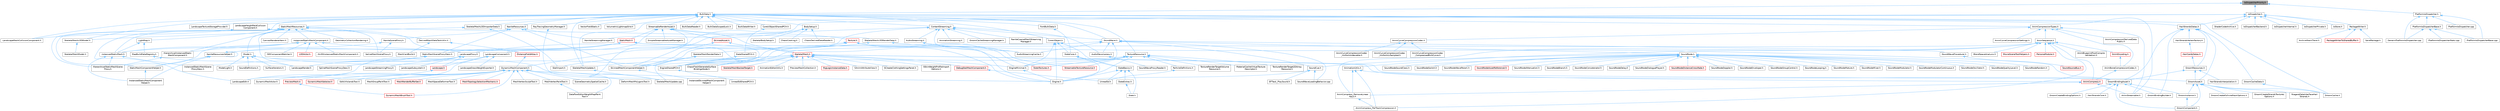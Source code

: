 digraph "IoDispatcherPriority.h"
{
 // INTERACTIVE_SVG=YES
 // LATEX_PDF_SIZE
  bgcolor="transparent";
  edge [fontname=Helvetica,fontsize=10,labelfontname=Helvetica,labelfontsize=10];
  node [fontname=Helvetica,fontsize=10,shape=box,height=0.2,width=0.4];
  Node1 [id="Node000001",label="IoDispatcherPriority.h",height=0.2,width=0.4,color="gray40", fillcolor="grey60", style="filled", fontcolor="black",tooltip=" "];
  Node1 -> Node2 [id="edge1_Node000001_Node000002",dir="back",color="steelblue1",style="solid",tooltip=" "];
  Node2 [id="Node000002",label="BulkData.h",height=0.2,width=0.4,color="grey40", fillcolor="white", style="filled",URL="$d4/d8e/BulkData_8h.html",tooltip=" "];
  Node2 -> Node3 [id="edge2_Node000002_Node000003",dir="back",color="steelblue1",style="solid",tooltip=" "];
  Node3 [id="Node000003",label="AnimCompressionTypes.h",height=0.2,width=0.4,color="grey40", fillcolor="white", style="filled",URL="$d1/d3b/AnimCompressionTypes_8h.html",tooltip=" "];
  Node3 -> Node4 [id="edge3_Node000003_Node000004",dir="back",color="steelblue1",style="solid",tooltip=" "];
  Node4 [id="Node000004",label="AnimBoneCompressionCodec.h",height=0.2,width=0.4,color="grey40", fillcolor="white", style="filled",URL="$dd/dc3/AnimBoneCompressionCodec_8h.html",tooltip=" "];
  Node4 -> Node5 [id="edge4_Node000004_Node000005",dir="back",color="steelblue1",style="solid",tooltip=" "];
  Node5 [id="Node000005",label="AnimCompress.h",height=0.2,width=0.4,color="red", fillcolor="#FFF0F0", style="filled",URL="$dd/d6d/AnimCompress_8h.html",tooltip=" "];
  Node5 -> Node9 [id="edge5_Node000005_Node000009",dir="back",color="steelblue1",style="solid",tooltip=" "];
  Node9 [id="Node000009",label="AnimCompress_RemoveLinear\lKeys.h",height=0.2,width=0.4,color="grey40", fillcolor="white", style="filled",URL="$d1/d0a/AnimCompress__RemoveLinearKeys_8h.html",tooltip=" "];
  Node9 -> Node10 [id="edge6_Node000009_Node000010",dir="back",color="steelblue1",style="solid",tooltip=" "];
  Node10 [id="Node000010",label="AnimCompress_PerTrackCompression.h",height=0.2,width=0.4,color="grey40", fillcolor="white", style="filled",URL="$d1/d22/AnimCompress__PerTrackCompression_8h.html",tooltip=" "];
  Node5 -> Node12 [id="edge7_Node000005_Node000012",dir="back",color="steelblue1",style="solid",tooltip=" "];
  Node12 [id="Node000012",label="AnimStreamable.h",height=0.2,width=0.4,color="grey40", fillcolor="white", style="filled",URL="$d1/d46/AnimStreamable_8h.html",tooltip=" "];
  Node3 -> Node13 [id="edge8_Node000003_Node000013",dir="back",color="steelblue1",style="solid",tooltip=" "];
  Node13 [id="Node000013",label="AnimCompressionDerivedData\lPublic.h",height=0.2,width=0.4,color="grey40", fillcolor="white", style="filled",URL="$dc/d36/AnimCompressionDerivedDataPublic_8h.html",tooltip=" "];
  Node3 -> Node14 [id="edge9_Node000003_Node000014",dir="back",color="steelblue1",style="solid",tooltip=" "];
  Node14 [id="Node000014",label="AnimCurveCompressionCodec.h",height=0.2,width=0.4,color="grey40", fillcolor="white", style="filled",URL="$d3/d77/AnimCurveCompressionCodec_8h.html",tooltip=" "];
  Node14 -> Node15 [id="edge10_Node000014_Node000015",dir="back",color="steelblue1",style="solid",tooltip=" "];
  Node15 [id="Node000015",label="AnimCurveCompressionCodec\l_CompressedRichCurve.h",height=0.2,width=0.4,color="grey40", fillcolor="white", style="filled",URL="$db/d72/AnimCurveCompressionCodec__CompressedRichCurve_8h.html",tooltip=" "];
  Node14 -> Node16 [id="edge11_Node000014_Node000016",dir="back",color="steelblue1",style="solid",tooltip=" "];
  Node16 [id="Node000016",label="AnimCurveCompressionCodec\l_UniformIndexable.h",height=0.2,width=0.4,color="grey40", fillcolor="white", style="filled",URL="$d7/d0a/AnimCurveCompressionCodec__UniformIndexable_8h.html",tooltip=" "];
  Node14 -> Node17 [id="edge12_Node000014_Node000017",dir="back",color="steelblue1",style="solid",tooltip=" "];
  Node17 [id="Node000017",label="AnimCurveCompressionCodec\l_UniformlySampled.h",height=0.2,width=0.4,color="grey40", fillcolor="white", style="filled",URL="$da/d4c/AnimCurveCompressionCodec__UniformlySampled_8h.html",tooltip=" "];
  Node3 -> Node18 [id="edge13_Node000003_Node000018",dir="back",color="steelblue1",style="solid",tooltip=" "];
  Node18 [id="Node000018",label="AnimCurveCompressionSettings.h",height=0.2,width=0.4,color="grey40", fillcolor="white", style="filled",URL="$d0/d49/AnimCurveCompressionSettings_8h.html",tooltip=" "];
  Node3 -> Node19 [id="edge14_Node000003_Node000019",dir="back",color="steelblue1",style="solid",tooltip=" "];
  Node19 [id="Node000019",label="AnimSequence.h",height=0.2,width=0.4,color="grey40", fillcolor="white", style="filled",URL="$d0/d8a/AnimSequence_8h.html",tooltip=" "];
  Node19 -> Node20 [id="edge15_Node000019_Node000020",dir="back",color="steelblue1",style="solid",tooltip=" "];
  Node20 [id="Node000020",label="AnimBlueprintPostCompile\lValidation.h",height=0.2,width=0.4,color="grey40", fillcolor="white", style="filled",URL="$de/d1b/AnimBlueprintPostCompileValidation_8h.html",tooltip=" "];
  Node19 -> Node5 [id="edge16_Node000019_Node000005",dir="back",color="steelblue1",style="solid",tooltip=" "];
  Node19 -> Node10 [id="edge17_Node000019_Node000010",dir="back",color="steelblue1",style="solid",tooltip=" "];
  Node19 -> Node9 [id="edge18_Node000019_Node000009",dir="back",color="steelblue1",style="solid",tooltip=" "];
  Node19 -> Node21 [id="edge19_Node000019_Node000021",dir="back",color="steelblue1",style="solid",tooltip=" "];
  Node21 [id="Node000021",label="AnimEncoding.h",height=0.2,width=0.4,color="red", fillcolor="#FFF0F0", style="filled",URL="$d9/dfd/AnimEncoding_8h.html",tooltip=" "];
  Node21 -> Node4 [id="edge20_Node000021_Node000004",dir="back",color="steelblue1",style="solid",tooltip=" "];
  Node19 -> Node26 [id="edge21_Node000019_Node000026",dir="back",color="steelblue1",style="solid",tooltip=" "];
  Node26 [id="Node000026",label="AnimationUtils.h",height=0.2,width=0.4,color="grey40", fillcolor="white", style="filled",URL="$d6/db6/AnimationUtils_8h.html",tooltip=" "];
  Node26 -> Node5 [id="edge22_Node000026_Node000005",dir="back",color="steelblue1",style="solid",tooltip=" "];
  Node26 -> Node10 [id="edge23_Node000026_Node000010",dir="back",color="steelblue1",style="solid",tooltip=" "];
  Node26 -> Node9 [id="edge24_Node000026_Node000009",dir="back",color="steelblue1",style="solid",tooltip=" "];
  Node19 -> Node27 [id="edge25_Node000019_Node000027",dir="back",color="steelblue1",style="solid",tooltip=" "];
  Node27 [id="Node000027",label="BlendSpaceAnalysis.h",height=0.2,width=0.4,color="grey40", fillcolor="white", style="filled",URL="$d7/daf/BlendSpaceAnalysis_8h.html",tooltip=" "];
  Node19 -> Node28 [id="edge26_Node000019_Node000028",dir="back",color="steelblue1",style="solid",tooltip=" "];
  Node28 [id="Node000028",label="EngineSharedPCH.h",height=0.2,width=0.4,color="grey40", fillcolor="white", style="filled",URL="$dc/dbb/EngineSharedPCH_8h.html",tooltip=" "];
  Node28 -> Node29 [id="edge27_Node000028_Node000029",dir="back",color="steelblue1",style="solid",tooltip=" "];
  Node29 [id="Node000029",label="UnrealEdSharedPCH.h",height=0.2,width=0.4,color="grey40", fillcolor="white", style="filled",URL="$d1/de6/UnrealEdSharedPCH_8h.html",tooltip=" "];
  Node19 -> Node30 [id="edge28_Node000019_Node000030",dir="back",color="steelblue1",style="solid",tooltip=" "];
  Node30 [id="Node000030",label="MovieSceneToolHelpers.h",height=0.2,width=0.4,color="red", fillcolor="#FFF0F0", style="filled",URL="$d4/d0e/MovieSceneToolHelpers_8h.html",tooltip=" "];
  Node19 -> Node35 [id="edge29_Node000019_Node000035",dir="back",color="steelblue1",style="solid",tooltip=" "];
  Node35 [id="Node000035",label="PersonaModule.h",height=0.2,width=0.4,color="red", fillcolor="#FFF0F0", style="filled",URL="$de/d74/PersonaModule_8h.html",tooltip=" "];
  Node3 -> Node12 [id="edge30_Node000003_Node000012",dir="back",color="steelblue1",style="solid",tooltip=" "];
  Node2 -> Node12 [id="edge31_Node000002_Node000012",dir="back",color="steelblue1",style="solid",tooltip=" "];
  Node2 -> Node37 [id="edge32_Node000002_Node000037",dir="back",color="steelblue1",style="solid",tooltip=" "];
  Node37 [id="Node000037",label="BodySetup.h",height=0.2,width=0.4,color="grey40", fillcolor="white", style="filled",URL="$d8/d7b/BodySetup_8h.html",tooltip=" "];
  Node37 -> Node38 [id="edge33_Node000037_Node000038",dir="back",color="steelblue1",style="solid",tooltip=" "];
  Node38 [id="Node000038",label="ChaosCooking.h",height=0.2,width=0.4,color="grey40", fillcolor="white", style="filled",URL="$de/d88/ChaosCooking_8h.html",tooltip=" "];
  Node37 -> Node39 [id="edge34_Node000037_Node000039",dir="back",color="steelblue1",style="solid",tooltip=" "];
  Node39 [id="Node000039",label="ChaosDerivedDataReader.h",height=0.2,width=0.4,color="grey40", fillcolor="white", style="filled",URL="$de/d70/ChaosDerivedDataReader_8h.html",tooltip=" "];
  Node37 -> Node40 [id="edge35_Node000037_Node000040",dir="back",color="steelblue1",style="solid",tooltip=" "];
  Node40 [id="Node000040",label="DynamicMeshComponent.h",height=0.2,width=0.4,color="grey40", fillcolor="white", style="filled",URL="$d8/d66/DynamicMeshComponent_8h.html",tooltip=" "];
  Node40 -> Node41 [id="edge36_Node000040_Node000041",dir="back",color="steelblue1",style="solid",tooltip=" "];
  Node41 [id="Node000041",label="DataflowEditorWeightMapPaint\lTool.h",height=0.2,width=0.4,color="grey40", fillcolor="white", style="filled",URL="$db/d46/DataflowEditorWeightMapPaintTool_8h.html",tooltip=" "];
  Node40 -> Node42 [id="edge37_Node000040_Node000042",dir="back",color="steelblue1",style="solid",tooltip=" "];
  Node42 [id="Node000042",label="DeformMeshPolygonsTool.h",height=0.2,width=0.4,color="grey40", fillcolor="white", style="filled",URL="$db/d72/DeformMeshPolygonsTool_8h.html",tooltip=" "];
  Node40 -> Node43 [id="edge38_Node000040_Node000043",dir="back",color="steelblue1",style="solid",tooltip=" "];
  Node43 [id="Node000043",label="DynamicMeshActor.h",height=0.2,width=0.4,color="grey40", fillcolor="white", style="filled",URL="$d1/d71/DynamicMeshActor_8h.html",tooltip=" "];
  Node40 -> Node44 [id="edge39_Node000040_Node000044",dir="back",color="steelblue1",style="solid",tooltip=" "];
  Node44 [id="Node000044",label="DynamicMeshBrushTool.h",height=0.2,width=0.4,color="red", fillcolor="#FFF0F0", style="filled",URL="$da/d04/DynamicMeshBrushTool_8h.html",tooltip=" "];
  Node40 -> Node48 [id="edge40_Node000040_Node000048",dir="back",color="steelblue1",style="solid",tooltip=" "];
  Node48 [id="Node000048",label="DynamicMeshSelector.h",height=0.2,width=0.4,color="red", fillcolor="#FFF0F0", style="filled",URL="$dc/d01/DynamicMeshSelector_8h.html",tooltip=" "];
  Node40 -> Node50 [id="edge41_Node000040_Node000050",dir="back",color="steelblue1",style="solid",tooltip=" "];
  Node50 [id="Node000050",label="EditUVIslandsTool.h",height=0.2,width=0.4,color="grey40", fillcolor="white", style="filled",URL="$d0/de4/EditUVIslandsTool_8h.html",tooltip=" "];
  Node40 -> Node51 [id="edge42_Node000040_Node000051",dir="back",color="steelblue1",style="solid",tooltip=" "];
  Node51 [id="Node000051",label="MeshGroupPaintTool.h",height=0.2,width=0.4,color="grey40", fillcolor="white", style="filled",URL="$dd/d04/MeshGroupPaintTool_8h.html",tooltip=" "];
  Node40 -> Node52 [id="edge43_Node000040_Node000052",dir="back",color="steelblue1",style="solid",tooltip=" "];
  Node52 [id="Node000052",label="MeshRenderBufferSet.h",height=0.2,width=0.4,color="red", fillcolor="#FFF0F0", style="filled",URL="$de/dc2/MeshRenderBufferSet_8h.html",tooltip=" "];
  Node40 -> Node54 [id="edge44_Node000040_Node000054",dir="back",color="steelblue1",style="solid",tooltip=" "];
  Node54 [id="Node000054",label="MeshSpaceDeformerTool.h",height=0.2,width=0.4,color="grey40", fillcolor="white", style="filled",URL="$d7/dc8/MeshSpaceDeformerTool_8h.html",tooltip=" "];
  Node40 -> Node55 [id="edge45_Node000040_Node000055",dir="back",color="steelblue1",style="solid",tooltip=" "];
  Node55 [id="Node000055",label="MeshTopologySelectionMechanic.h",height=0.2,width=0.4,color="red", fillcolor="#FFF0F0", style="filled",URL="$d5/d15/MeshTopologySelectionMechanic_8h.html",tooltip=" "];
  Node40 -> Node58 [id="edge46_Node000040_Node000058",dir="back",color="steelblue1",style="solid",tooltip=" "];
  Node58 [id="Node000058",label="MeshVertexPaintTool.h",height=0.2,width=0.4,color="grey40", fillcolor="white", style="filled",URL="$db/d74/MeshVertexPaintTool_8h.html",tooltip=" "];
  Node58 -> Node41 [id="edge47_Node000058_Node000041",dir="back",color="steelblue1",style="solid",tooltip=" "];
  Node40 -> Node59 [id="edge48_Node000040_Node000059",dir="back",color="steelblue1",style="solid",tooltip=" "];
  Node59 [id="Node000059",label="MeshVertexSculptTool.h",height=0.2,width=0.4,color="grey40", fillcolor="white", style="filled",URL="$dc/da6/MeshVertexSculptTool_8h.html",tooltip=" "];
  Node40 -> Node60 [id="edge49_Node000040_Node000060",dir="back",color="steelblue1",style="solid",tooltip=" "];
  Node60 [id="Node000060",label="PreviewMesh.h",height=0.2,width=0.4,color="red", fillcolor="#FFF0F0", style="filled",URL="$d6/d30/PreviewMesh_8h.html",tooltip=" "];
  Node60 -> Node44 [id="edge50_Node000060_Node000044",dir="back",color="steelblue1",style="solid",tooltip=" "];
  Node40 -> Node112 [id="edge51_Node000040_Node000112",dir="back",color="steelblue1",style="solid",tooltip=" "];
  Node112 [id="Node000112",label="SceneGeometrySpatialCache.h",height=0.2,width=0.4,color="grey40", fillcolor="white", style="filled",URL="$d6/d6f/SceneGeometrySpatialCache_8h.html",tooltip=" "];
  Node37 -> Node113 [id="edge52_Node000037_Node000113",dir="back",color="steelblue1",style="solid",tooltip=" "];
  Node113 [id="Node000113",label="SkeletalBodySetup.h",height=0.2,width=0.4,color="grey40", fillcolor="white", style="filled",URL="$dc/dbc/SkeletalBodySetup_8h.html",tooltip=" "];
  Node2 -> Node114 [id="edge53_Node000002_Node000114",dir="back",color="steelblue1",style="solid",tooltip=" "];
  Node114 [id="Node000114",label="BulkDataReader.h",height=0.2,width=0.4,color="grey40", fillcolor="white", style="filled",URL="$d4/d9b/BulkDataReader_8h.html",tooltip=" "];
  Node2 -> Node115 [id="edge54_Node000002_Node000115",dir="back",color="steelblue1",style="solid",tooltip=" "];
  Node115 [id="Node000115",label="BulkDataScopedLock.h",height=0.2,width=0.4,color="grey40", fillcolor="white", style="filled",URL="$da/d4e/BulkDataScopedLock_8h.html",tooltip=" "];
  Node2 -> Node116 [id="edge55_Node000002_Node000116",dir="back",color="steelblue1",style="solid",tooltip=" "];
  Node116 [id="Node000116",label="BulkDataWriter.h",height=0.2,width=0.4,color="grey40", fillcolor="white", style="filled",URL="$dc/dcb/BulkDataWriter_8h.html",tooltip=" "];
  Node2 -> Node117 [id="edge56_Node000002_Node000117",dir="back",color="steelblue1",style="solid",tooltip=" "];
  Node117 [id="Node000117",label="ContentStreaming.h",height=0.2,width=0.4,color="grey40", fillcolor="white", style="filled",URL="$dd/d05/ContentStreaming_8h.html",tooltip=" "];
  Node117 -> Node118 [id="edge57_Node000117_Node000118",dir="back",color="steelblue1",style="solid",tooltip=" "];
  Node118 [id="Node000118",label="AnimationStreaming.h",height=0.2,width=0.4,color="grey40", fillcolor="white", style="filled",URL="$d5/d44/AnimationStreaming_8h.html",tooltip=" "];
  Node117 -> Node119 [id="edge58_Node000117_Node000119",dir="back",color="steelblue1",style="solid",tooltip=" "];
  Node119 [id="Node000119",label="AudioDecompress.h",height=0.2,width=0.4,color="grey40", fillcolor="white", style="filled",URL="$d9/dfd/AudioDecompress_8h.html",tooltip=" "];
  Node119 -> Node120 [id="edge59_Node000119_Node000120",dir="back",color="steelblue1",style="solid",tooltip=" "];
  Node120 [id="Node000120",label="SoundWaveProxyReader.h",height=0.2,width=0.4,color="grey40", fillcolor="white", style="filled",URL="$d1/d23/SoundWaveProxyReader_8h.html",tooltip=" "];
  Node117 -> Node121 [id="edge60_Node000117_Node000121",dir="back",color="steelblue1",style="solid",tooltip=" "];
  Node121 [id="Node000121",label="AudioStreaming.h",height=0.2,width=0.4,color="grey40", fillcolor="white", style="filled",URL="$db/d37/AudioStreaming_8h.html",tooltip=" "];
  Node121 -> Node122 [id="edge61_Node000121_Node000122",dir="back",color="steelblue1",style="solid",tooltip=" "];
  Node122 [id="Node000122",label="AudioStreamingCache.h",height=0.2,width=0.4,color="grey40", fillcolor="white", style="filled",URL="$d2/dc1/AudioStreamingCache_8h.html",tooltip=" "];
  Node117 -> Node122 [id="edge62_Node000117_Node000122",dir="back",color="steelblue1",style="solid",tooltip=" "];
  Node117 -> Node123 [id="edge63_Node000117_Node000123",dir="back",color="steelblue1",style="solid",tooltip=" "];
  Node123 [id="Node000123",label="GroomCacheStreamingManager.h",height=0.2,width=0.4,color="grey40", fillcolor="white", style="filled",URL="$d3/dcf/GroomCacheStreamingManager_8h.html",tooltip=" "];
  Node117 -> Node124 [id="edge64_Node000117_Node000124",dir="back",color="steelblue1",style="solid",tooltip=" "];
  Node124 [id="Node000124",label="NaniteCoarseMeshStreaming\lManager.h",height=0.2,width=0.4,color="grey40", fillcolor="white", style="filled",URL="$d2/dd8/NaniteCoarseMeshStreamingManager_8h.html",tooltip=" "];
  Node117 -> Node125 [id="edge65_Node000117_Node000125",dir="back",color="steelblue1",style="solid",tooltip=" "];
  Node125 [id="Node000125",label="SkeletalMeshUpdate.cpp",height=0.2,width=0.4,color="grey40", fillcolor="white", style="filled",URL="$db/d45/SkeletalMeshUpdate_8cpp.html",tooltip=" "];
  Node117 -> Node126 [id="edge66_Node000117_Node000126",dir="back",color="steelblue1",style="solid",tooltip=" "];
  Node126 [id="Node000126",label="SkinnedMeshComponentHelper.h",height=0.2,width=0.4,color="grey40", fillcolor="white", style="filled",URL="$db/d81/SkinnedMeshComponentHelper_8h.html",tooltip=" "];
  Node126 -> Node127 [id="edge67_Node000126_Node000127",dir="back",color="steelblue1",style="solid",tooltip=" "];
  Node127 [id="Node000127",label="InstancedSkinnedMeshComponent\lHelper.h",height=0.2,width=0.4,color="grey40", fillcolor="white", style="filled",URL="$d1/d86/InstancedSkinnedMeshComponentHelper_8h.html",tooltip=" "];
  Node117 -> Node128 [id="edge68_Node000117_Node000128",dir="back",color="steelblue1",style="solid",tooltip=" "];
  Node128 [id="Node000128",label="SoundWave.h",height=0.2,width=0.4,color="grey40", fillcolor="white", style="filled",URL="$d3/d6d/SoundWave_8h.html",tooltip=" "];
  Node128 -> Node119 [id="edge69_Node000128_Node000119",dir="back",color="steelblue1",style="solid",tooltip=" "];
  Node128 -> Node122 [id="edge70_Node000128_Node000122",dir="back",color="steelblue1",style="solid",tooltip=" "];
  Node128 -> Node129 [id="edge71_Node000128_Node000129",dir="back",color="steelblue1",style="solid",tooltip=" "];
  Node129 [id="Node000129",label="EngineMinimal.h",height=0.2,width=0.4,color="grey40", fillcolor="white", style="filled",URL="$d0/d2c/EngineMinimal_8h.html",tooltip=" "];
  Node129 -> Node130 [id="edge72_Node000129_Node000130",dir="back",color="steelblue1",style="solid",tooltip=" "];
  Node130 [id="Node000130",label="Engine.h",height=0.2,width=0.4,color="grey40", fillcolor="white", style="filled",URL="$d1/d34/Public_2Engine_8h.html",tooltip=" "];
  Node128 -> Node28 [id="edge73_Node000128_Node000028",dir="back",color="steelblue1",style="solid",tooltip=" "];
  Node128 -> Node131 [id="edge74_Node000128_Node000131",dir="back",color="steelblue1",style="solid",tooltip=" "];
  Node131 [id="Node000131",label="SoundCue.h",height=0.2,width=0.4,color="grey40", fillcolor="white", style="filled",URL="$d8/d0b/SoundCue_8h.html",tooltip=" "];
  Node131 -> Node132 [id="edge75_Node000131_Node000132",dir="back",color="steelblue1",style="solid",tooltip=" "];
  Node132 [id="Node000132",label="BTTask_PlaySound.h",height=0.2,width=0.4,color="grey40", fillcolor="white", style="filled",URL="$d8/d54/BTTask__PlaySound_8h.html",tooltip=" "];
  Node131 -> Node130 [id="edge76_Node000131_Node000130",dir="back",color="steelblue1",style="solid",tooltip=" "];
  Node131 -> Node133 [id="edge77_Node000131_Node000133",dir="back",color="steelblue1",style="solid",tooltip=" "];
  Node133 [id="Node000133",label="SoundWaveLoadingBehavior.cpp",height=0.2,width=0.4,color="grey40", fillcolor="white", style="filled",URL="$d7/d95/SoundWaveLoadingBehavior_8cpp.html",tooltip=" "];
  Node128 -> Node134 [id="edge78_Node000128_Node000134",dir="back",color="steelblue1",style="solid",tooltip=" "];
  Node134 [id="Node000134",label="SoundNode.h",height=0.2,width=0.4,color="grey40", fillcolor="white", style="filled",URL="$da/d8b/SoundNode_8h.html",tooltip=" "];
  Node134 -> Node131 [id="edge79_Node000134_Node000131",dir="back",color="steelblue1",style="solid",tooltip=" "];
  Node134 -> Node135 [id="edge80_Node000134_Node000135",dir="back",color="steelblue1",style="solid",tooltip=" "];
  Node135 [id="Node000135",label="SoundNodeAssetReferencer.h",height=0.2,width=0.4,color="red", fillcolor="#FFF0F0", style="filled",URL="$d8/d71/SoundNodeAssetReferencer_8h.html",tooltip=" "];
  Node134 -> Node137 [id="edge81_Node000134_Node000137",dir="back",color="steelblue1",style="solid",tooltip=" "];
  Node137 [id="Node000137",label="SoundNodeAttenuation.h",height=0.2,width=0.4,color="grey40", fillcolor="white", style="filled",URL="$d0/d9d/SoundNodeAttenuation_8h.html",tooltip=" "];
  Node134 -> Node138 [id="edge82_Node000134_Node000138",dir="back",color="steelblue1",style="solid",tooltip=" "];
  Node138 [id="Node000138",label="SoundNodeBranch.h",height=0.2,width=0.4,color="grey40", fillcolor="white", style="filled",URL="$da/d79/SoundNodeBranch_8h.html",tooltip=" "];
  Node134 -> Node139 [id="edge83_Node000134_Node000139",dir="back",color="steelblue1",style="solid",tooltip=" "];
  Node139 [id="Node000139",label="SoundNodeConcatenator.h",height=0.2,width=0.4,color="grey40", fillcolor="white", style="filled",URL="$da/d65/SoundNodeConcatenator_8h.html",tooltip=" "];
  Node134 -> Node140 [id="edge84_Node000134_Node000140",dir="back",color="steelblue1",style="solid",tooltip=" "];
  Node140 [id="Node000140",label="SoundNodeDelay.h",height=0.2,width=0.4,color="grey40", fillcolor="white", style="filled",URL="$d2/d23/SoundNodeDelay_8h.html",tooltip=" "];
  Node134 -> Node141 [id="edge85_Node000134_Node000141",dir="back",color="steelblue1",style="solid",tooltip=" "];
  Node141 [id="Node000141",label="SoundNodeDialoguePlayer.h",height=0.2,width=0.4,color="grey40", fillcolor="white", style="filled",URL="$d5/dd3/SoundNodeDialoguePlayer_8h.html",tooltip=" "];
  Node134 -> Node142 [id="edge86_Node000134_Node000142",dir="back",color="steelblue1",style="solid",tooltip=" "];
  Node142 [id="Node000142",label="SoundNodeDistanceCrossFade.h",height=0.2,width=0.4,color="red", fillcolor="#FFF0F0", style="filled",URL="$df/da7/SoundNodeDistanceCrossFade_8h.html",tooltip=" "];
  Node134 -> Node144 [id="edge87_Node000134_Node000144",dir="back",color="steelblue1",style="solid",tooltip=" "];
  Node144 [id="Node000144",label="SoundNodeDoppler.h",height=0.2,width=0.4,color="grey40", fillcolor="white", style="filled",URL="$d1/d51/SoundNodeDoppler_8h.html",tooltip=" "];
  Node134 -> Node145 [id="edge88_Node000134_Node000145",dir="back",color="steelblue1",style="solid",tooltip=" "];
  Node145 [id="Node000145",label="SoundNodeEnveloper.h",height=0.2,width=0.4,color="grey40", fillcolor="white", style="filled",URL="$d8/db7/SoundNodeEnveloper_8h.html",tooltip=" "];
  Node134 -> Node146 [id="edge89_Node000134_Node000146",dir="back",color="steelblue1",style="solid",tooltip=" "];
  Node146 [id="Node000146",label="SoundNodeGroupControl.h",height=0.2,width=0.4,color="grey40", fillcolor="white", style="filled",URL="$d6/db7/SoundNodeGroupControl_8h.html",tooltip=" "];
  Node134 -> Node147 [id="edge90_Node000134_Node000147",dir="back",color="steelblue1",style="solid",tooltip=" "];
  Node147 [id="Node000147",label="SoundNodeLooping.h",height=0.2,width=0.4,color="grey40", fillcolor="white", style="filled",URL="$d5/dcc/SoundNodeLooping_8h.html",tooltip=" "];
  Node134 -> Node148 [id="edge91_Node000134_Node000148",dir="back",color="steelblue1",style="solid",tooltip=" "];
  Node148 [id="Node000148",label="SoundNodeMature.h",height=0.2,width=0.4,color="grey40", fillcolor="white", style="filled",URL="$d0/d81/SoundNodeMature_8h.html",tooltip=" "];
  Node134 -> Node149 [id="edge92_Node000134_Node000149",dir="back",color="steelblue1",style="solid",tooltip=" "];
  Node149 [id="Node000149",label="SoundNodeMixer.h",height=0.2,width=0.4,color="grey40", fillcolor="white", style="filled",URL="$d5/d94/SoundNodeMixer_8h.html",tooltip=" "];
  Node134 -> Node150 [id="edge93_Node000134_Node000150",dir="back",color="steelblue1",style="solid",tooltip=" "];
  Node150 [id="Node000150",label="SoundNodeModulator.h",height=0.2,width=0.4,color="grey40", fillcolor="white", style="filled",URL="$d6/dab/SoundNodeModulator_8h.html",tooltip=" "];
  Node134 -> Node151 [id="edge94_Node000134_Node000151",dir="back",color="steelblue1",style="solid",tooltip=" "];
  Node151 [id="Node000151",label="SoundNodeModulatorContinuous.h",height=0.2,width=0.4,color="grey40", fillcolor="white", style="filled",URL="$d4/ddb/SoundNodeModulatorContinuous_8h.html",tooltip=" "];
  Node134 -> Node152 [id="edge95_Node000134_Node000152",dir="back",color="steelblue1",style="solid",tooltip=" "];
  Node152 [id="Node000152",label="SoundNodeOscillator.h",height=0.2,width=0.4,color="grey40", fillcolor="white", style="filled",URL="$d4/d80/SoundNodeOscillator_8h.html",tooltip=" "];
  Node134 -> Node153 [id="edge96_Node000134_Node000153",dir="back",color="steelblue1",style="solid",tooltip=" "];
  Node153 [id="Node000153",label="SoundNodeQualityLevel.h",height=0.2,width=0.4,color="grey40", fillcolor="white", style="filled",URL="$db/d51/SoundNodeQualityLevel_8h.html",tooltip=" "];
  Node134 -> Node154 [id="edge97_Node000134_Node000154",dir="back",color="steelblue1",style="solid",tooltip=" "];
  Node154 [id="Node000154",label="SoundNodeRandom.h",height=0.2,width=0.4,color="grey40", fillcolor="white", style="filled",URL="$da/d39/SoundNodeRandom_8h.html",tooltip=" "];
  Node134 -> Node155 [id="edge98_Node000134_Node000155",dir="back",color="steelblue1",style="solid",tooltip=" "];
  Node155 [id="Node000155",label="SoundNodeSoundClass.h",height=0.2,width=0.4,color="grey40", fillcolor="white", style="filled",URL="$d8/dd0/SoundNodeSoundClass_8h.html",tooltip=" "];
  Node134 -> Node156 [id="edge99_Node000134_Node000156",dir="back",color="steelblue1",style="solid",tooltip=" "];
  Node156 [id="Node000156",label="SoundNodeSwitch.h",height=0.2,width=0.4,color="grey40", fillcolor="white", style="filled",URL="$d2/de4/SoundNodeSwitch_8h.html",tooltip=" "];
  Node134 -> Node157 [id="edge100_Node000134_Node000157",dir="back",color="steelblue1",style="solid",tooltip=" "];
  Node157 [id="Node000157",label="SoundNodeWaveParam.h",height=0.2,width=0.4,color="grey40", fillcolor="white", style="filled",URL="$d4/d82/SoundNodeWaveParam_8h.html",tooltip=" "];
  Node128 -> Node133 [id="edge101_Node000128_Node000133",dir="back",color="steelblue1",style="solid",tooltip=" "];
  Node128 -> Node158 [id="edge102_Node000128_Node000158",dir="back",color="steelblue1",style="solid",tooltip=" "];
  Node158 [id="Node000158",label="SoundWaveProcedural.h",height=0.2,width=0.4,color="grey40", fillcolor="white", style="filled",URL="$d8/d4f/SoundWaveProcedural_8h.html",tooltip=" "];
  Node158 -> Node159 [id="edge103_Node000158_Node000159",dir="back",color="steelblue1",style="solid",tooltip=" "];
  Node159 [id="Node000159",label="SoundSourceBus.h",height=0.2,width=0.4,color="red", fillcolor="#FFF0F0", style="filled",URL="$d3/d51/SoundSourceBus_8h.html",tooltip=" "];
  Node2 -> Node165 [id="edge104_Node000002_Node000165",dir="back",color="steelblue1",style="solid",tooltip=" "];
  Node165 [id="Node000165",label="CoreUObject.h",height=0.2,width=0.4,color="grey40", fillcolor="white", style="filled",URL="$d0/ded/CoreUObject_8h.html",tooltip=" "];
  Node165 -> Node130 [id="edge105_Node000165_Node000130",dir="back",color="steelblue1",style="solid",tooltip=" "];
  Node165 -> Node129 [id="edge106_Node000165_Node000129",dir="back",color="steelblue1",style="solid",tooltip=" "];
  Node165 -> Node166 [id="edge107_Node000165_Node000166",dir="back",color="steelblue1",style="solid",tooltip=" "];
  Node166 [id="Node000166",label="SlateBasics.h",height=0.2,width=0.4,color="grey40", fillcolor="white", style="filled",URL="$da/d2f/SlateBasics_8h.html",tooltip=" "];
  Node166 -> Node130 [id="edge108_Node000166_Node000130",dir="back",color="steelblue1",style="solid",tooltip=" "];
  Node166 -> Node167 [id="edge109_Node000166_Node000167",dir="back",color="steelblue1",style="solid",tooltip=" "];
  Node167 [id="Node000167",label="Slate.h",height=0.2,width=0.4,color="grey40", fillcolor="white", style="filled",URL="$d2/dc0/Slate_8h.html",tooltip=" "];
  Node166 -> Node168 [id="edge110_Node000166_Node000168",dir="back",color="steelblue1",style="solid",tooltip=" "];
  Node168 [id="Node000168",label="SlateExtras.h",height=0.2,width=0.4,color="grey40", fillcolor="white", style="filled",URL="$d8/dec/SlateExtras_8h.html",tooltip=" "];
  Node168 -> Node167 [id="edge111_Node000168_Node000167",dir="back",color="steelblue1",style="solid",tooltip=" "];
  Node166 -> Node169 [id="edge112_Node000166_Node000169",dir="back",color="steelblue1",style="solid",tooltip=" "];
  Node169 [id="Node000169",label="UnrealEd.h",height=0.2,width=0.4,color="grey40", fillcolor="white", style="filled",URL="$d2/d5f/UnrealEd_8h.html",tooltip=" "];
  Node165 -> Node170 [id="edge113_Node000165_Node000170",dir="back",color="steelblue1",style="solid",tooltip=" "];
  Node170 [id="Node000170",label="SlateCore.h",height=0.2,width=0.4,color="grey40", fillcolor="white", style="filled",URL="$dc/d03/SlateCore_8h.html",tooltip=" "];
  Node170 -> Node130 [id="edge114_Node000170_Node000130",dir="back",color="steelblue1",style="solid",tooltip=" "];
  Node170 -> Node166 [id="edge115_Node000170_Node000166",dir="back",color="steelblue1",style="solid",tooltip=" "];
  Node2 -> Node171 [id="edge116_Node000002_Node000171",dir="back",color="steelblue1",style="solid",tooltip=" "];
  Node171 [id="Node000171",label="CoreUObjectSharedPCH.h",height=0.2,width=0.4,color="grey40", fillcolor="white", style="filled",URL="$de/d2f/CoreUObjectSharedPCH_8h.html",tooltip=" "];
  Node171 -> Node172 [id="edge117_Node000171_Node000172",dir="back",color="steelblue1",style="solid",tooltip=" "];
  Node172 [id="Node000172",label="SlateSharedPCH.h",height=0.2,width=0.4,color="grey40", fillcolor="white", style="filled",URL="$d1/dfc/SlateSharedPCH_8h.html",tooltip=" "];
  Node172 -> Node28 [id="edge118_Node000172_Node000028",dir="back",color="steelblue1",style="solid",tooltip=" "];
  Node2 -> Node173 [id="edge119_Node000002_Node000173",dir="back",color="steelblue1",style="solid",tooltip=" "];
  Node173 [id="Node000173",label="FontBulkData.h",height=0.2,width=0.4,color="grey40", fillcolor="white", style="filled",URL="$dc/dfb/FontBulkData_8h.html",tooltip=" "];
  Node173 -> Node170 [id="edge120_Node000173_Node000170",dir="back",color="steelblue1",style="solid",tooltip=" "];
  Node2 -> Node174 [id="edge121_Node000002_Node000174",dir="back",color="steelblue1",style="solid",tooltip=" "];
  Node174 [id="Node000174",label="GroomCache.h",height=0.2,width=0.4,color="grey40", fillcolor="white", style="filled",URL="$d7/d6e/GroomCache_8h.html",tooltip=" "];
  Node2 -> Node175 [id="edge122_Node000002_Node000175",dir="back",color="steelblue1",style="solid",tooltip=" "];
  Node175 [id="Node000175",label="HairStrandsDatas.h",height=0.2,width=0.4,color="grey40", fillcolor="white", style="filled",URL="$d6/daf/HairStrandsDatas_8h.html",tooltip=" "];
  Node175 -> Node176 [id="edge123_Node000175_Node000176",dir="back",color="steelblue1",style="solid",tooltip=" "];
  Node176 [id="Node000176",label="GroomAsset.h",height=0.2,width=0.4,color="grey40", fillcolor="white", style="filled",URL="$d8/df1/GroomAsset_8h.html",tooltip=" "];
  Node176 -> Node174 [id="edge124_Node000176_Node000174",dir="back",color="steelblue1",style="solid",tooltip=" "];
  Node176 -> Node177 [id="edge125_Node000176_Node000177",dir="back",color="steelblue1",style="solid",tooltip=" "];
  Node177 [id="Node000177",label="GroomComponent.h",height=0.2,width=0.4,color="grey40", fillcolor="white", style="filled",URL="$de/d2e/GroomComponent_8h.html",tooltip=" "];
  Node176 -> Node178 [id="edge126_Node000176_Node000178",dir="back",color="steelblue1",style="solid",tooltip=" "];
  Node178 [id="Node000178",label="GroomCreateFollicleMaskOptions.h",height=0.2,width=0.4,color="grey40", fillcolor="white", style="filled",URL="$d7/d8b/GroomCreateFollicleMaskOptions_8h.html",tooltip=" "];
  Node176 -> Node179 [id="edge127_Node000176_Node000179",dir="back",color="steelblue1",style="solid",tooltip=" "];
  Node179 [id="Node000179",label="GroomCreateStrandsTextures\lOptions.h",height=0.2,width=0.4,color="grey40", fillcolor="white", style="filled",URL="$da/dfc/GroomCreateStrandsTexturesOptions_8h.html",tooltip=" "];
  Node176 -> Node180 [id="edge128_Node000176_Node000180",dir="back",color="steelblue1",style="solid",tooltip=" "];
  Node180 [id="Node000180",label="GroomInstance.h",height=0.2,width=0.4,color="grey40", fillcolor="white", style="filled",URL="$dd/d47/GroomInstance_8h.html",tooltip=" "];
  Node180 -> Node177 [id="edge129_Node000180_Node000177",dir="back",color="steelblue1",style="solid",tooltip=" "];
  Node176 -> Node181 [id="edge130_Node000176_Node000181",dir="back",color="steelblue1",style="solid",tooltip=" "];
  Node181 [id="Node000181",label="NiagaraDataInterfaceHair\lStrands.h",height=0.2,width=0.4,color="grey40", fillcolor="white", style="filled",URL="$da/dd2/NiagaraDataInterfaceHairStrands_8h.html",tooltip=" "];
  Node175 -> Node182 [id="edge131_Node000175_Node000182",dir="back",color="steelblue1",style="solid",tooltip=" "];
  Node182 [id="Node000182",label="GroomBindingAsset.h",height=0.2,width=0.4,color="grey40", fillcolor="white", style="filled",URL="$de/d26/GroomBindingAsset_8h.html",tooltip=" "];
  Node182 -> Node183 [id="edge132_Node000182_Node000183",dir="back",color="steelblue1",style="solid",tooltip=" "];
  Node183 [id="Node000183",label="GroomBindingBuilder.h",height=0.2,width=0.4,color="grey40", fillcolor="white", style="filled",URL="$d2/d2f/GroomBindingBuilder_8h.html",tooltip=" "];
  Node182 -> Node177 [id="edge133_Node000182_Node000177",dir="back",color="steelblue1",style="solid",tooltip=" "];
  Node182 -> Node184 [id="edge134_Node000182_Node000184",dir="back",color="steelblue1",style="solid",tooltip=" "];
  Node184 [id="Node000184",label="GroomCreateBindingOptions.h",height=0.2,width=0.4,color="grey40", fillcolor="white", style="filled",URL="$d5/dba/GroomCreateBindingOptions_8h.html",tooltip=" "];
  Node182 -> Node180 [id="edge135_Node000182_Node000180",dir="back",color="steelblue1",style="solid",tooltip=" "];
  Node182 -> Node185 [id="edge136_Node000182_Node000185",dir="back",color="steelblue1",style="solid",tooltip=" "];
  Node185 [id="Node000185",label="HairStrandsCore.h",height=0.2,width=0.4,color="grey40", fillcolor="white", style="filled",URL="$d7/def/HairStrandsCore_8h.html",tooltip=" "];
  Node175 -> Node183 [id="edge137_Node000175_Node000183",dir="back",color="steelblue1",style="solid",tooltip=" "];
  Node175 -> Node186 [id="edge138_Node000175_Node000186",dir="back",color="steelblue1",style="solid",tooltip=" "];
  Node186 [id="Node000186",label="GroomCacheData.h",height=0.2,width=0.4,color="grey40", fillcolor="white", style="filled",URL="$d3/d80/GroomCacheData_8h.html",tooltip=" "];
  Node186 -> Node174 [id="edge139_Node000186_Node000174",dir="back",color="steelblue1",style="solid",tooltip=" "];
  Node175 -> Node187 [id="edge140_Node000175_Node000187",dir="back",color="steelblue1",style="solid",tooltip=" "];
  Node187 [id="Node000187",label="GroomResources.h",height=0.2,width=0.4,color="grey40", fillcolor="white", style="filled",URL="$d0/d70/GroomResources_8h.html",tooltip=" "];
  Node187 -> Node176 [id="edge141_Node000187_Node000176",dir="back",color="steelblue1",style="solid",tooltip=" "];
  Node187 -> Node182 [id="edge142_Node000187_Node000182",dir="back",color="steelblue1",style="solid",tooltip=" "];
  Node187 -> Node188 [id="edge143_Node000187_Node000188",dir="back",color="steelblue1",style="solid",tooltip=" "];
  Node188 [id="Node000188",label="HairStrandsInterpolation.h",height=0.2,width=0.4,color="grey40", fillcolor="white", style="filled",URL="$de/dab/HairStrandsInterpolation_8h.html",tooltip=" "];
  Node175 -> Node189 [id="edge144_Node000175_Node000189",dir="back",color="steelblue1",style="solid",tooltip=" "];
  Node189 [id="Node000189",label="HairStrandsVertexFactory.h",height=0.2,width=0.4,color="grey40", fillcolor="white", style="filled",URL="$d0/d1c/HairStrandsVertexFactory_8h.html",tooltip=" "];
  Node189 -> Node190 [id="edge145_Node000189_Node000190",dir="back",color="steelblue1",style="solid",tooltip=" "];
  Node190 [id="Node000190",label="HairCardsDatas.h",height=0.2,width=0.4,color="red", fillcolor="#FFF0F0", style="filled",URL="$da/d01/HairCardsDatas_8h.html",tooltip=" "];
  Node190 -> Node187 [id="edge146_Node000190_Node000187",dir="back",color="steelblue1",style="solid",tooltip=" "];
  Node2 -> Node192 [id="edge147_Node000002_Node000192",dir="back",color="steelblue1",style="solid",tooltip=" "];
  Node192 [id="Node000192",label="LandscapeHeightfieldCollision\lComponent.h",height=0.2,width=0.4,color="grey40", fillcolor="white", style="filled",URL="$d2/d06/LandscapeHeightfieldCollisionComponent_8h.html",tooltip=" "];
  Node192 -> Node193 [id="edge148_Node000192_Node000193",dir="back",color="steelblue1",style="solid",tooltip=" "];
  Node193 [id="Node000193",label="LandscapeEdit.h",height=0.2,width=0.4,color="grey40", fillcolor="white", style="filled",URL="$df/d61/LandscapeEdit_8h.html",tooltip=" "];
  Node192 -> Node194 [id="edge149_Node000192_Node000194",dir="back",color="steelblue1",style="solid",tooltip=" "];
  Node194 [id="Node000194",label="LandscapeMeshCollisionComponent.h",height=0.2,width=0.4,color="grey40", fillcolor="white", style="filled",URL="$d0/dab/LandscapeMeshCollisionComponent_8h.html",tooltip=" "];
  Node192 -> Node195 [id="edge150_Node000192_Node000195",dir="back",color="steelblue1",style="solid",tooltip=" "];
  Node195 [id="Node000195",label="LandscapeProxy.h",height=0.2,width=0.4,color="grey40", fillcolor="white", style="filled",URL="$db/dae/LandscapeProxy_8h.html",tooltip=" "];
  Node195 -> Node196 [id="edge151_Node000195_Node000196",dir="back",color="steelblue1",style="solid",tooltip=" "];
  Node196 [id="Node000196",label="Landscape.h",height=0.2,width=0.4,color="red", fillcolor="#FFF0F0", style="filled",URL="$d5/dd6/Landscape_8h.html",tooltip=" "];
  Node196 -> Node193 [id="edge152_Node000196_Node000193",dir="back",color="steelblue1",style="solid",tooltip=" "];
  Node195 -> Node193 [id="edge153_Node000195_Node000193",dir="back",color="steelblue1",style="solid",tooltip=" "];
  Node195 -> Node201 [id="edge154_Node000195_Node000201",dir="back",color="steelblue1",style="solid",tooltip=" "];
  Node201 [id="Node000201",label="LandscapeRender.h",height=0.2,width=0.4,color="grey40", fillcolor="white", style="filled",URL="$df/d67/LandscapeRender_8h.html",tooltip=" "];
  Node195 -> Node202 [id="edge155_Node000195_Node000202",dir="back",color="steelblue1",style="solid",tooltip=" "];
  Node202 [id="Node000202",label="LandscapeStreamingProxy.h",height=0.2,width=0.4,color="grey40", fillcolor="white", style="filled",URL="$de/d5a/LandscapeStreamingProxy_8h.html",tooltip=" "];
  Node195 -> Node203 [id="edge156_Node000195_Node000203",dir="back",color="steelblue1",style="solid",tooltip=" "];
  Node203 [id="Node000203",label="LandscapeSubsystem.h",height=0.2,width=0.4,color="grey40", fillcolor="white", style="filled",URL="$d7/ddd/LandscapeSubsystem_8h.html",tooltip=" "];
  Node2 -> Node194 [id="edge157_Node000002_Node000194",dir="back",color="steelblue1",style="solid",tooltip=" "];
  Node2 -> Node204 [id="edge158_Node000002_Node000204",dir="back",color="steelblue1",style="solid",tooltip=" "];
  Node204 [id="Node000204",label="LandscapeTextureStorageProvider.h",height=0.2,width=0.4,color="grey40", fillcolor="white", style="filled",URL="$d6/d2b/LandscapeTextureStorageProvider_8h.html",tooltip=" "];
  Node2 -> Node205 [id="edge159_Node000002_Node000205",dir="back",color="steelblue1",style="solid",tooltip=" "];
  Node205 [id="Node000205",label="LightMap.h",height=0.2,width=0.4,color="grey40", fillcolor="white", style="filled",URL="$d1/d76/LightMap_8h.html",tooltip=" "];
  Node205 -> Node206 [id="edge160_Node000205_Node000206",dir="back",color="steelblue1",style="solid",tooltip=" "];
  Node206 [id="Node000206",label="InstancedStaticMesh.h",height=0.2,width=0.4,color="grey40", fillcolor="white", style="filled",URL="$dd/d89/InstancedStaticMesh_8h.html",tooltip=" "];
  Node206 -> Node207 [id="edge161_Node000206_Node000207",dir="back",color="steelblue1",style="solid",tooltip=" "];
  Node207 [id="Node000207",label="HierarchicalStaticMeshScene\lProxy.h",height=0.2,width=0.4,color="grey40", fillcolor="white", style="filled",URL="$d3/d4d/HierarchicalStaticMeshSceneProxy_8h.html",tooltip=" "];
  Node206 -> Node208 [id="edge162_Node000206_Node000208",dir="back",color="steelblue1",style="solid",tooltip=" "];
  Node208 [id="Node000208",label="InstancedStaticMeshComponent\lHelper.h",height=0.2,width=0.4,color="grey40", fillcolor="white", style="filled",URL="$dc/dc7/InstancedStaticMeshComponentHelper_8h.html",tooltip=" "];
  Node206 -> Node209 [id="edge163_Node000206_Node000209",dir="back",color="steelblue1",style="solid",tooltip=" "];
  Node209 [id="Node000209",label="InstancedStaticMeshScene\lProxyDesc.h",height=0.2,width=0.4,color="grey40", fillcolor="white", style="filled",URL="$db/dcf/InstancedStaticMeshSceneProxyDesc_8h.html",tooltip=" "];
  Node205 -> Node210 [id="edge164_Node000205_Node000210",dir="back",color="steelblue1",style="solid",tooltip=" "];
  Node210 [id="Node000210",label="MapBuildDataRegistry.h",height=0.2,width=0.4,color="grey40", fillcolor="white", style="filled",URL="$df/dac/MapBuildDataRegistry_8h.html",tooltip=" "];
  Node210 -> Node201 [id="edge165_Node000210_Node000201",dir="back",color="steelblue1",style="solid",tooltip=" "];
  Node2 -> Node211 [id="edge166_Node000002_Node000211",dir="back",color="steelblue1",style="solid",tooltip=" "];
  Node211 [id="Node000211",label="NaniteResources.h",height=0.2,width=0.4,color="grey40", fillcolor="white", style="filled",URL="$d7/d8b/NaniteResources_8h.html",tooltip=" "];
  Node211 -> Node212 [id="edge167_Node000211_Node000212",dir="back",color="steelblue1",style="solid",tooltip=" "];
  Node212 [id="Node000212",label="NaniteSceneProxy.h",height=0.2,width=0.4,color="grey40", fillcolor="white", style="filled",URL="$de/dae/NaniteSceneProxy_8h.html",tooltip=" "];
  Node212 -> Node213 [id="edge168_Node000212_Node000213",dir="back",color="steelblue1",style="solid",tooltip=" "];
  Node213 [id="Node000213",label="NaniteResourcesHelper.h",height=0.2,width=0.4,color="grey40", fillcolor="white", style="filled",URL="$dc/d48/NaniteResourcesHelper_8h.html",tooltip=" "];
  Node213 -> Node208 [id="edge169_Node000213_Node000208",dir="back",color="steelblue1",style="solid",tooltip=" "];
  Node213 -> Node213 [id="edge170_Node000213_Node000213",dir="back",color="steelblue1",style="solid",tooltip=" "];
  Node213 -> Node214 [id="edge171_Node000213_Node000214",dir="back",color="steelblue1",style="solid",tooltip=" "];
  Node214 [id="Node000214",label="StaticMeshComponentHelper.h",height=0.2,width=0.4,color="grey40", fillcolor="white", style="filled",URL="$dc/dc1/StaticMeshComponentHelper_8h.html",tooltip=" "];
  Node214 -> Node208 [id="edge172_Node000214_Node000208",dir="back",color="steelblue1",style="solid",tooltip=" "];
  Node212 -> Node215 [id="edge173_Node000212_Node000215",dir="back",color="steelblue1",style="solid",tooltip=" "];
  Node215 [id="Node000215",label="SplineMeshSceneProxy.h",height=0.2,width=0.4,color="grey40", fillcolor="white", style="filled",URL="$dd/dcb/SplineMeshSceneProxy_8h.html",tooltip=" "];
  Node211 -> Node216 [id="edge174_Node000211_Node000216",dir="back",color="steelblue1",style="solid",tooltip=" "];
  Node216 [id="Node000216",label="NaniteStreamingManager.h",height=0.2,width=0.4,color="grey40", fillcolor="white", style="filled",URL="$d2/d3f/NaniteStreamingManager_8h.html",tooltip=" "];
  Node211 -> Node126 [id="edge175_Node000211_Node000126",dir="back",color="steelblue1",style="solid",tooltip=" "];
  Node211 -> Node217 [id="edge176_Node000211_Node000217",dir="back",color="steelblue1",style="solid",tooltip=" "];
  Node217 [id="Node000217",label="StaticMeshSceneProxyDesc.h",height=0.2,width=0.4,color="grey40", fillcolor="white", style="filled",URL="$d0/d31/StaticMeshSceneProxyDesc_8h.html",tooltip=" "];
  Node217 -> Node209 [id="edge177_Node000217_Node000209",dir="back",color="steelblue1",style="solid",tooltip=" "];
  Node217 -> Node218 [id="edge178_Node000217_Node000218",dir="back",color="steelblue1",style="solid",tooltip=" "];
  Node218 [id="Node000218",label="SplineMeshSceneProxyDesc.h",height=0.2,width=0.4,color="grey40", fillcolor="white", style="filled",URL="$db/d1b/SplineMeshSceneProxyDesc_8h.html",tooltip=" "];
  Node2 -> Node219 [id="edge179_Node000002_Node000219",dir="back",color="steelblue1",style="solid",tooltip=" "];
  Node219 [id="Node000219",label="RayTracingGeometryManager.h",height=0.2,width=0.4,color="grey40", fillcolor="white", style="filled",URL="$d0/df3/RayTracingGeometryManager_8h.html",tooltip=" "];
  Node219 -> Node125 [id="edge180_Node000219_Node000125",dir="back",color="steelblue1",style="solid",tooltip=" "];
  Node2 -> Node220 [id="edge181_Node000002_Node000220",dir="back",color="steelblue1",style="solid",tooltip=" "];
  Node220 [id="Node000220",label="SkeletalMeshLODImporterData.h",height=0.2,width=0.4,color="grey40", fillcolor="white", style="filled",URL="$de/dc6/SkeletalMeshLODImporterData_8h.html",tooltip=" "];
  Node220 -> Node221 [id="edge182_Node000220_Node000221",dir="back",color="steelblue1",style="solid",tooltip=" "];
  Node221 [id="Node000221",label="SkelImport.h",height=0.2,width=0.4,color="grey40", fillcolor="white", style="filled",URL="$d2/d8b/SkelImport_8h.html",tooltip=" "];
  Node220 -> Node222 [id="edge183_Node000220_Node000222",dir="back",color="steelblue1",style="solid",tooltip=" "];
  Node222 [id="Node000222",label="SkeletalMeshLODModel.h",height=0.2,width=0.4,color="grey40", fillcolor="white", style="filled",URL="$d2/d34/SkeletalMeshLODModel_8h.html",tooltip=" "];
  Node222 -> Node223 [id="edge184_Node000222_Node000223",dir="back",color="steelblue1",style="solid",tooltip=" "];
  Node223 [id="Node000223",label="SkeletalMeshModel.h",height=0.2,width=0.4,color="grey40", fillcolor="white", style="filled",URL="$d1/d2c/SkeletalMeshModel_8h.html",tooltip=" "];
  Node2 -> Node222 [id="edge185_Node000002_Node000222",dir="back",color="steelblue1",style="solid",tooltip=" "];
  Node2 -> Node224 [id="edge186_Node000002_Node000224",dir="back",color="steelblue1",style="solid",tooltip=" "];
  Node224 [id="Node000224",label="SkeletalMeshUpdate.h",height=0.2,width=0.4,color="grey40", fillcolor="white", style="filled",URL="$df/d79/SkeletalMeshUpdate_8h.html",tooltip=" "];
  Node224 -> Node125 [id="edge187_Node000224_Node000125",dir="back",color="steelblue1",style="solid",tooltip=" "];
  Node2 -> Node128 [id="edge188_Node000002_Node000128",dir="back",color="steelblue1",style="solid",tooltip=" "];
  Node2 -> Node225 [id="edge189_Node000002_Node000225",dir="back",color="steelblue1",style="solid",tooltip=" "];
  Node225 [id="Node000225",label="StaticMeshResources.h",height=0.2,width=0.4,color="grey40", fillcolor="white", style="filled",URL="$d0/db7/StaticMeshResources_8h.html",tooltip=" "];
  Node225 -> Node226 [id="edge190_Node000225_Node000226",dir="back",color="steelblue1",style="solid",tooltip=" "];
  Node226 [id="Node000226",label="CanvasRendererItem.h",height=0.2,width=0.4,color="grey40", fillcolor="white", style="filled",URL="$d7/d93/CanvasRendererItem_8h.html",tooltip=" "];
  Node225 -> Node227 [id="edge191_Node000225_Node000227",dir="back",color="steelblue1",style="solid",tooltip=" "];
  Node227 [id="Node000227",label="DerivedMeshDataTaskUtils.h",height=0.2,width=0.4,color="grey40", fillcolor="white", style="filled",URL="$d2/d98/DerivedMeshDataTaskUtils_8h.html",tooltip=" "];
  Node227 -> Node228 [id="edge192_Node000227_Node000228",dir="back",color="steelblue1",style="solid",tooltip=" "];
  Node228 [id="Node000228",label="DistanceFieldAtlas.h",height=0.2,width=0.4,color="red", fillcolor="#FFF0F0", style="filled",URL="$df/def/DistanceFieldAtlas_8h.html",tooltip=" "];
  Node228 -> Node40 [id="edge193_Node000228_Node000040",dir="back",color="steelblue1",style="solid",tooltip=" "];
  Node227 -> Node229 [id="edge194_Node000227_Node000229",dir="back",color="steelblue1",style="solid",tooltip=" "];
  Node229 [id="Node000229",label="MeshCardBuild.h",height=0.2,width=0.4,color="grey40", fillcolor="white", style="filled",URL="$d8/df6/MeshCardBuild_8h.html",tooltip=" "];
  Node225 -> Node230 [id="edge195_Node000225_Node000230",dir="back",color="steelblue1",style="solid",tooltip=" "];
  Node230 [id="Node000230",label="GeometryCollectionRendering.h",height=0.2,width=0.4,color="grey40", fillcolor="white", style="filled",URL="$dc/d68/GeometryCollectionRendering_8h.html",tooltip=" "];
  Node225 -> Node231 [id="edge196_Node000225_Node000231",dir="back",color="steelblue1",style="solid",tooltip=" "];
  Node231 [id="Node000231",label="HierarchicalInstancedStatic\lMeshComponent.h",height=0.2,width=0.4,color="grey40", fillcolor="white", style="filled",URL="$d3/ddb/HierarchicalInstancedStaticMeshComponent_8h.html",tooltip=" "];
  Node231 -> Node207 [id="edge197_Node000231_Node000207",dir="back",color="steelblue1",style="solid",tooltip=" "];
  Node225 -> Node207 [id="edge198_Node000225_Node000207",dir="back",color="steelblue1",style="solid",tooltip=" "];
  Node225 -> Node206 [id="edge199_Node000225_Node000206",dir="back",color="steelblue1",style="solid",tooltip=" "];
  Node225 -> Node232 [id="edge200_Node000225_Node000232",dir="back",color="steelblue1",style="solid",tooltip=" "];
  Node232 [id="Node000232",label="InstancedStaticMeshComponent.h",height=0.2,width=0.4,color="grey40", fillcolor="white", style="filled",URL="$d8/d5d/InstancedStaticMeshComponent_8h.html",tooltip=" "];
  Node232 -> Node130 [id="edge201_Node000232_Node000130",dir="back",color="steelblue1",style="solid",tooltip=" "];
  Node232 -> Node233 [id="edge202_Node000232_Node000233",dir="back",color="steelblue1",style="solid",tooltip=" "];
  Node233 [id="Node000233",label="HLODInstancedStaticMeshComponent.h",height=0.2,width=0.4,color="grey40", fillcolor="white", style="filled",URL="$dd/d88/HLODInstancedStaticMeshComponent_8h.html",tooltip=" "];
  Node232 -> Node231 [id="edge203_Node000232_Node000231",dir="back",color="steelblue1",style="solid",tooltip=" "];
  Node232 -> Node207 [id="edge204_Node000232_Node000207",dir="back",color="steelblue1",style="solid",tooltip=" "];
  Node232 -> Node234 [id="edge205_Node000232_Node000234",dir="back",color="steelblue1",style="solid",tooltip=" "];
  Node234 [id="Node000234",label="ISMComponentBatcher.h",height=0.2,width=0.4,color="grey40", fillcolor="white", style="filled",URL="$d8/def/ISMComponentBatcher_8h.html",tooltip=" "];
  Node232 -> Node206 [id="edge206_Node000232_Node000206",dir="back",color="steelblue1",style="solid",tooltip=" "];
  Node232 -> Node235 [id="edge207_Node000232_Node000235",dir="back",color="steelblue1",style="solid",tooltip=" "];
  Node235 [id="Node000235",label="LODActor.h",height=0.2,width=0.4,color="red", fillcolor="#FFF0F0", style="filled",URL="$df/de0/LODActor_8h.html",tooltip=" "];
  Node225 -> Node201 [id="edge208_Node000225_Node000201",dir="back",color="steelblue1",style="solid",tooltip=" "];
  Node225 -> Node238 [id="edge209_Node000225_Node000238",dir="back",color="steelblue1",style="solid",tooltip=" "];
  Node238 [id="Node000238",label="Model.h",height=0.2,width=0.4,color="grey40", fillcolor="white", style="filled",URL="$dd/d63/Public_2Model_8h.html",tooltip=" "];
  Node238 -> Node130 [id="edge210_Node000238_Node000130",dir="back",color="steelblue1",style="solid",tooltip=" "];
  Node238 -> Node28 [id="edge211_Node000238_Node000028",dir="back",color="steelblue1",style="solid",tooltip=" "];
  Node238 -> Node239 [id="edge212_Node000238_Node000239",dir="back",color="steelblue1",style="solid",tooltip=" "];
  Node239 [id="Node000239",label="ModelLight.h",height=0.2,width=0.4,color="grey40", fillcolor="white", style="filled",URL="$d2/d80/ModelLight_8h.html",tooltip=" "];
  Node238 -> Node163 [id="edge213_Node000238_Node000163",dir="back",color="steelblue1",style="solid",tooltip=" "];
  Node163 [id="Node000163",label="SoundDefinitions.h",height=0.2,width=0.4,color="grey40", fillcolor="white", style="filled",URL="$d4/da9/SoundDefinitions_8h.html",tooltip=" "];
  Node238 -> Node240 [id="edge214_Node000238_Node000240",dir="back",color="steelblue1",style="solid",tooltip=" "];
  Node240 [id="Node000240",label="SurfaceIterators.h",height=0.2,width=0.4,color="grey40", fillcolor="white", style="filled",URL="$da/de6/SurfaceIterators_8h.html",tooltip=" "];
  Node225 -> Node241 [id="edge215_Node000225_Node000241",dir="back",color="steelblue1",style="solid",tooltip=" "];
  Node241 [id="Node000241",label="SkeletalMeshLODRenderData.h",height=0.2,width=0.4,color="grey40", fillcolor="white", style="filled",URL="$d0/d5a/SkeletalMeshLODRenderData_8h.html",tooltip=" "];
  Node241 -> Node182 [id="edge216_Node000241_Node000182",dir="back",color="steelblue1",style="solid",tooltip=" "];
  Node241 -> Node242 [id="edge217_Node000241_Node000242",dir="back",color="steelblue1",style="solid",tooltip=" "];
  Node242 [id="Node000242",label="SkeletalMeshRenderData.h",height=0.2,width=0.4,color="grey40", fillcolor="white", style="filled",URL="$d9/d14/SkeletalMeshRenderData_8h.html",tooltip=" "];
  Node242 -> Node125 [id="edge218_Node000242_Node000125",dir="back",color="steelblue1",style="solid",tooltip=" "];
  Node242 -> Node126 [id="edge219_Node000242_Node000126",dir="back",color="steelblue1",style="solid",tooltip=" "];
  Node225 -> Node215 [id="edge220_Node000225_Node000215",dir="back",color="steelblue1",style="solid",tooltip=" "];
  Node225 -> Node214 [id="edge221_Node000225_Node000214",dir="back",color="steelblue1",style="solid",tooltip=" "];
  Node2 -> Node243 [id="edge222_Node000002_Node000243",dir="back",color="steelblue1",style="solid",tooltip=" "];
  Node243 [id="Node000243",label="StreamableRenderAsset.h",height=0.2,width=0.4,color="grey40", fillcolor="white", style="filled",URL="$d3/dbd/StreamableRenderAsset_8h.html",tooltip=" "];
  Node243 -> Node244 [id="edge223_Node000243_Node000244",dir="back",color="steelblue1",style="solid",tooltip=" "];
  Node244 [id="Node000244",label="LandscapeComponent.h",height=0.2,width=0.4,color="grey40", fillcolor="white", style="filled",URL="$d4/dba/LandscapeComponent_8h.html",tooltip=" "];
  Node244 -> Node196 [id="edge224_Node000244_Node000196",dir="back",color="steelblue1",style="solid",tooltip=" "];
  Node244 -> Node193 [id="edge225_Node000244_Node000193",dir="back",color="steelblue1",style="solid",tooltip=" "];
  Node244 -> Node245 [id="edge226_Node000244_Node000245",dir="back",color="steelblue1",style="solid",tooltip=" "];
  Node245 [id="Node000245",label="LandscapeGrassWeightExporter.h",height=0.2,width=0.4,color="grey40", fillcolor="white", style="filled",URL="$de/d64/LandscapeGrassWeightExporter_8h.html",tooltip=" "];
  Node244 -> Node201 [id="edge227_Node000244_Node000201",dir="back",color="steelblue1",style="solid",tooltip=" "];
  Node243 -> Node246 [id="edge228_Node000243_Node000246",dir="back",color="steelblue1",style="solid",tooltip=" "];
  Node246 [id="Node000246",label="SimpleStreamableAssetManager.h",height=0.2,width=0.4,color="grey40", fillcolor="white", style="filled",URL="$df/d02/SimpleStreamableAssetManager_8h.html",tooltip=" "];
  Node243 -> Node247 [id="edge229_Node000243_Node000247",dir="back",color="steelblue1",style="solid",tooltip=" "];
  Node247 [id="Node000247",label="SkeletalMesh.h",height=0.2,width=0.4,color="red", fillcolor="#FFF0F0", style="filled",URL="$d6/de7/SkeletalMesh_8h.html",tooltip=" "];
  Node247 -> Node248 [id="edge230_Node000247_Node000248",dir="back",color="steelblue1",style="solid",tooltip=" "];
  Node248 [id="Node000248",label="AnimationEditorUtils.h",height=0.2,width=0.4,color="grey40", fillcolor="white", style="filled",URL="$df/d23/AnimationEditorUtils_8h.html",tooltip=" "];
  Node247 -> Node249 [id="edge231_Node000247_Node000249",dir="back",color="steelblue1",style="solid",tooltip=" "];
  Node249 [id="Node000249",label="ChaosFleshGenerateSurface\lBindingsNode.h",height=0.2,width=0.4,color="grey40", fillcolor="white", style="filled",URL="$db/dca/ChaosFleshGenerateSurfaceBindingsNode_8h.html",tooltip=" "];
  Node247 -> Node250 [id="edge232_Node000247_Node000250",dir="back",color="steelblue1",style="solid",tooltip=" "];
  Node250 [id="Node000250",label="DebugSkelMeshComponent.h",height=0.2,width=0.4,color="red", fillcolor="#FFF0F0", style="filled",URL="$d5/d33/DebugSkelMeshComponent_8h.html",tooltip=" "];
  Node250 -> Node169 [id="edge233_Node000250_Node000169",dir="back",color="steelblue1",style="solid",tooltip=" "];
  Node247 -> Node129 [id="edge234_Node000247_Node000129",dir="back",color="steelblue1",style="solid",tooltip=" "];
  Node247 -> Node28 [id="edge235_Node000247_Node000028",dir="back",color="steelblue1",style="solid",tooltip=" "];
  Node247 -> Node176 [id="edge236_Node000247_Node000176",dir="back",color="steelblue1",style="solid",tooltip=" "];
  Node247 -> Node182 [id="edge237_Node000247_Node000182",dir="back",color="steelblue1",style="solid",tooltip=" "];
  Node247 -> Node253 [id="edge238_Node000247_Node000253",dir="back",color="steelblue1",style="solid",tooltip=" "];
  Node253 [id="Node000253",label="PreviewMeshCollection.h",height=0.2,width=0.4,color="grey40", fillcolor="white", style="filled",URL="$dc/d45/PreviewMeshCollection_8h.html",tooltip=" "];
  Node247 -> Node254 [id="edge239_Node000247_Node000254",dir="back",color="steelblue1",style="solid",tooltip=" "];
  Node254 [id="Node000254",label="RigLogicInstanceData.h",height=0.2,width=0.4,color="red", fillcolor="#FFF0F0", style="filled",URL="$d5/d38/RigLogicInstanceData_8h.html",tooltip=" "];
  Node247 -> Node258 [id="edge240_Node000247_Node000258",dir="back",color="steelblue1",style="solid",tooltip=" "];
  Node258 [id="Node000258",label="SAnimAttributeView.h",height=0.2,width=0.4,color="grey40", fillcolor="white", style="filled",URL="$df/d42/SAnimAttributeView_8h.html",tooltip=" "];
  Node247 -> Node259 [id="edge241_Node000247_Node000259",dir="back",color="steelblue1",style="solid",tooltip=" "];
  Node259 [id="Node000259",label="SCreateClothingSettingsPanel.h",height=0.2,width=0.4,color="grey40", fillcolor="white", style="filled",URL="$d1/d49/SCreateClothingSettingsPanel_8h.html",tooltip=" "];
  Node247 -> Node260 [id="edge242_Node000247_Node000260",dir="back",color="steelblue1",style="solid",tooltip=" "];
  Node260 [id="Node000260",label="SSkinWeightProfileImport\lOptions.h",height=0.2,width=0.4,color="grey40", fillcolor="white", style="filled",URL="$d9/d21/SSkinWeightProfileImportOptions_8h.html",tooltip=" "];
  Node247 -> Node221 [id="edge243_Node000247_Node000221",dir="back",color="steelblue1",style="solid",tooltip=" "];
  Node247 -> Node261 [id="edge244_Node000247_Node000261",dir="back",color="steelblue1",style="solid",tooltip=" "];
  Node261 [id="Node000261",label="SkeletalMeshBackedTarget.h",height=0.2,width=0.4,color="red", fillcolor="#FFF0F0", style="filled",URL="$d7/da8/SkeletalMeshBackedTarget_8h.html",tooltip=" "];
  Node247 -> Node224 [id="edge245_Node000247_Node000224",dir="back",color="steelblue1",style="solid",tooltip=" "];
  Node247 -> Node126 [id="edge246_Node000247_Node000126",dir="back",color="steelblue1",style="solid",tooltip=" "];
  Node243 -> Node265 [id="edge247_Node000243_Node000265",dir="back",color="steelblue1",style="solid",tooltip=" "];
  Node265 [id="Node000265",label="SkinnedAsset.h",height=0.2,width=0.4,color="red", fillcolor="#FFF0F0", style="filled",URL="$de/d32/SkinnedAsset_8h.html",tooltip=" "];
  Node265 -> Node247 [id="edge248_Node000265_Node000247",dir="back",color="steelblue1",style="solid",tooltip=" "];
  Node265 -> Node126 [id="edge249_Node000265_Node000126",dir="back",color="steelblue1",style="solid",tooltip=" "];
  Node243 -> Node126 [id="edge250_Node000243_Node000126",dir="back",color="steelblue1",style="solid",tooltip=" "];
  Node243 -> Node270 [id="edge251_Node000243_Node000270",dir="back",color="steelblue1",style="solid",tooltip=" "];
  Node270 [id="Node000270",label="StaticMesh.h",height=0.2,width=0.4,color="red", fillcolor="#FFF0F0", style="filled",URL="$dc/d8f/StaticMesh_8h.html",tooltip=" "];
  Node270 -> Node249 [id="edge252_Node000270_Node000249",dir="back",color="steelblue1",style="solid",tooltip=" "];
  Node270 -> Node129 [id="edge253_Node000270_Node000129",dir="back",color="steelblue1",style="solid",tooltip=" "];
  Node270 -> Node28 [id="edge254_Node000270_Node000028",dir="back",color="steelblue1",style="solid",tooltip=" "];
  Node270 -> Node206 [id="edge255_Node000270_Node000206",dir="back",color="steelblue1",style="solid",tooltip=" "];
  Node270 -> Node213 [id="edge256_Node000270_Node000213",dir="back",color="steelblue1",style="solid",tooltip=" "];
  Node270 -> Node217 [id="edge257_Node000270_Node000217",dir="back",color="steelblue1",style="solid",tooltip=" "];
  Node243 -> Node521 [id="edge258_Node000243_Node000521",dir="back",color="steelblue1",style="solid",tooltip=" "];
  Node521 [id="Node000521",label="Texture.h",height=0.2,width=0.4,color="red", fillcolor="#FFF0F0", style="filled",URL="$d9/dbf/Texture_8h.html",tooltip=" "];
  Node521 -> Node130 [id="edge259_Node000521_Node000130",dir="back",color="steelblue1",style="solid",tooltip=" "];
  Node521 -> Node28 [id="edge260_Node000521_Node000028",dir="back",color="steelblue1",style="solid",tooltip=" "];
  Node521 -> Node195 [id="edge261_Node000521_Node000195",dir="back",color="steelblue1",style="solid",tooltip=" "];
  Node521 -> Node541 [id="edge262_Node000521_Node000541",dir="back",color="steelblue1",style="solid",tooltip=" "];
  Node541 [id="Node000541",label="SlateTextures.h",height=0.2,width=0.4,color="red", fillcolor="#FFF0F0", style="filled",URL="$df/d06/SlateTextures_8h.html",tooltip=" "];
  Node521 -> Node542 [id="edge263_Node000521_Node000542",dir="back",color="steelblue1",style="solid",tooltip=" "];
  Node542 [id="Node000542",label="StreamableTextureResource.h",height=0.2,width=0.4,color="red", fillcolor="#FFF0F0", style="filled",URL="$dd/d72/StreamableTextureResource_8h.html",tooltip=" "];
  Node2 -> Node596 [id="edge264_Node000002_Node000596",dir="back",color="steelblue1",style="solid",tooltip=" "];
  Node596 [id="Node000596",label="TextureResource.h",height=0.2,width=0.4,color="grey40", fillcolor="white", style="filled",URL="$dd/df3/TextureResource_8h.html",tooltip=" "];
  Node596 -> Node130 [id="edge265_Node000596_Node000130",dir="back",color="steelblue1",style="solid",tooltip=" "];
  Node596 -> Node129 [id="edge266_Node000596_Node000129",dir="back",color="steelblue1",style="solid",tooltip=" "];
  Node596 -> Node28 [id="edge267_Node000596_Node000028",dir="back",color="steelblue1",style="solid",tooltip=" "];
  Node596 -> Node597 [id="edge268_Node000596_Node000597",dir="back",color="steelblue1",style="solid",tooltip=" "];
  Node597 [id="Node000597",label="MaterialCacheVirtualTexture\lDescriptor.h",height=0.2,width=0.4,color="grey40", fillcolor="white", style="filled",URL="$d7/d4c/MaterialCacheVirtualTextureDescriptor_8h.html",tooltip=" "];
  Node596 -> Node598 [id="edge269_Node000596_Node000598",dir="back",color="steelblue1",style="solid",tooltip=" "];
  Node598 [id="Node000598",label="ParticleDefinitions.h",height=0.2,width=0.4,color="grey40", fillcolor="white", style="filled",URL="$db/dde/ParticleDefinitions_8h.html",tooltip=" "];
  Node598 -> Node169 [id="edge270_Node000598_Node000169",dir="back",color="steelblue1",style="solid",tooltip=" "];
  Node596 -> Node541 [id="edge271_Node000596_Node000541",dir="back",color="steelblue1",style="solid",tooltip=" "];
  Node596 -> Node542 [id="edge272_Node000596_Node000542",dir="back",color="steelblue1",style="solid",tooltip=" "];
  Node596 -> Node599 [id="edge273_Node000596_Node000599",dir="back",color="steelblue1",style="solid",tooltip=" "];
  Node599 [id="Node000599",label="TextureRenderTarget2DArray\lResource.h",height=0.2,width=0.4,color="grey40", fillcolor="white", style="filled",URL="$dc/df2/TextureRenderTarget2DArrayResource_8h.html",tooltip=" "];
  Node596 -> Node600 [id="edge274_Node000596_Node000600",dir="back",color="steelblue1",style="solid",tooltip=" "];
  Node600 [id="Node000600",label="TextureRenderTargetVolume\lResource.h",height=0.2,width=0.4,color="grey40", fillcolor="white", style="filled",URL="$d0/df7/TextureRenderTargetVolumeResource_8h.html",tooltip=" "];
  Node2 -> Node601 [id="edge275_Node000002_Node000601",dir="back",color="steelblue1",style="solid",tooltip=" "];
  Node601 [id="Node000601",label="VectorFieldStatic.h",height=0.2,width=0.4,color="grey40", fillcolor="white", style="filled",URL="$d7/d68/VectorFieldStatic_8h.html",tooltip=" "];
  Node2 -> Node602 [id="edge276_Node000002_Node000602",dir="back",color="steelblue1",style="solid",tooltip=" "];
  Node602 [id="Node000602",label="VolumetricLightmapGrid.h",height=0.2,width=0.4,color="grey40", fillcolor="white", style="filled",URL="$d9/d86/VolumetricLightmapGrid_8h.html",tooltip=" "];
  Node1 -> Node603 [id="edge277_Node000001_Node000603",dir="back",color="steelblue1",style="solid",tooltip=" "];
  Node603 [id="Node000603",label="IoDispatcher.h",height=0.2,width=0.4,color="grey40", fillcolor="white", style="filled",URL="$d8/d3c/IoDispatcher_8h.html",tooltip=" "];
  Node603 -> Node175 [id="edge278_Node000603_Node000175",dir="back",color="steelblue1",style="solid",tooltip=" "];
  Node603 -> Node604 [id="edge279_Node000603_Node000604",dir="back",color="steelblue1",style="solid",tooltip=" "];
  Node604 [id="Node000604",label="IoDispatcherBackend.h",height=0.2,width=0.4,color="grey40", fillcolor="white", style="filled",URL="$d3/df3/IoDispatcherBackend_8h.html",tooltip=" "];
  Node603 -> Node605 [id="edge280_Node000603_Node000605",dir="back",color="steelblue1",style="solid",tooltip=" "];
  Node605 [id="Node000605",label="IoDispatcherInternal.h",height=0.2,width=0.4,color="grey40", fillcolor="white", style="filled",URL="$da/dee/IoDispatcherInternal_8h.html",tooltip=" "];
  Node603 -> Node606 [id="edge281_Node000603_Node000606",dir="back",color="steelblue1",style="solid",tooltip=" "];
  Node606 [id="Node000606",label="IoDispatcherPrivate.h",height=0.2,width=0.4,color="grey40", fillcolor="white", style="filled",URL="$d3/dea/IoDispatcherPrivate_8h.html",tooltip=" "];
  Node603 -> Node607 [id="edge282_Node000603_Node000607",dir="back",color="steelblue1",style="solid",tooltip=" "];
  Node607 [id="Node000607",label="IoStore.h",height=0.2,width=0.4,color="grey40", fillcolor="white", style="filled",URL="$d5/d52/IoStore_8h.html",tooltip=" "];
  Node603 -> Node216 [id="edge283_Node000603_Node000216",dir="back",color="steelblue1",style="solid",tooltip=" "];
  Node603 -> Node608 [id="edge284_Node000603_Node000608",dir="back",color="steelblue1",style="solid",tooltip=" "];
  Node608 [id="Node000608",label="PackageWriter.h",height=0.2,width=0.4,color="grey40", fillcolor="white", style="filled",URL="$d4/d04/PackageWriter_8h.html",tooltip=" "];
  Node608 -> Node609 [id="edge285_Node000608_Node000609",dir="back",color="steelblue1",style="solid",tooltip=" "];
  Node609 [id="Node000609",label="ArchiveStackTrace.h",height=0.2,width=0.4,color="grey40", fillcolor="white", style="filled",URL="$d9/d16/ArchiveStackTrace_8h.html",tooltip=" "];
  Node608 -> Node610 [id="edge286_Node000608_Node000610",dir="back",color="steelblue1",style="solid",tooltip=" "];
  Node610 [id="Node000610",label="PackageWriterToSharedBuffer.h",height=0.2,width=0.4,color="red", fillcolor="#FFF0F0", style="filled",URL="$da/d5e/PackageWriterToSharedBuffer_8h.html",tooltip=" "];
  Node608 -> Node613 [id="edge287_Node000608_Node000613",dir="back",color="steelblue1",style="solid",tooltip=" "];
  Node613 [id="Node000613",label="SavePackage.h",height=0.2,width=0.4,color="grey40", fillcolor="white", style="filled",URL="$d7/d0a/SavePackage_8h.html",tooltip=" "];
  Node603 -> Node614 [id="edge288_Node000603_Node000614",dir="back",color="steelblue1",style="solid",tooltip=" "];
  Node614 [id="Node000614",label="ShaderCodeArchive.h",height=0.2,width=0.4,color="grey40", fillcolor="white", style="filled",URL="$d4/dfd/ShaderCodeArchive_8h.html",tooltip=" "];
  Node603 -> Node224 [id="edge289_Node000603_Node000224",dir="back",color="steelblue1",style="solid",tooltip=" "];
  Node1 -> Node615 [id="edge290_Node000001_Node000615",dir="back",color="steelblue1",style="solid",tooltip=" "];
  Node615 [id="Node000615",label="PlatformIoDispatcher.h",height=0.2,width=0.4,color="grey40", fillcolor="white", style="filled",URL="$df/db8/PlatformIoDispatcher_8h.html",tooltip=" "];
  Node615 -> Node616 [id="edge291_Node000615_Node000616",dir="back",color="steelblue1",style="solid",tooltip=" "];
  Node616 [id="Node000616",label="GenericPlatformIoDispatcher.cpp",height=0.2,width=0.4,color="grey40", fillcolor="white", style="filled",URL="$d3/d36/GenericPlatformIoDispatcher_8cpp.html",tooltip=" "];
  Node615 -> Node617 [id="edge292_Node000615_Node000617",dir="back",color="steelblue1",style="solid",tooltip=" "];
  Node617 [id="Node000617",label="PlatformIoDispatcher.cpp",height=0.2,width=0.4,color="grey40", fillcolor="white", style="filled",URL="$dc/d41/PlatformIoDispatcher_8cpp.html",tooltip=" "];
  Node615 -> Node618 [id="edge293_Node000615_Node000618",dir="back",color="steelblue1",style="solid",tooltip=" "];
  Node618 [id="Node000618",label="PlatformIoDispatcherBase.cpp",height=0.2,width=0.4,color="grey40", fillcolor="white", style="filled",URL="$d6/dce/PlatformIoDispatcherBase_8cpp.html",tooltip=" "];
  Node615 -> Node619 [id="edge294_Node000615_Node000619",dir="back",color="steelblue1",style="solid",tooltip=" "];
  Node619 [id="Node000619",label="PlatformIoDispatcherBase.h",height=0.2,width=0.4,color="grey40", fillcolor="white", style="filled",URL="$d7/d2e/PlatformIoDispatcherBase_8h.html",tooltip=" "];
  Node619 -> Node616 [id="edge295_Node000619_Node000616",dir="back",color="steelblue1",style="solid",tooltip=" "];
  Node619 -> Node618 [id="edge296_Node000619_Node000618",dir="back",color="steelblue1",style="solid",tooltip=" "];
  Node619 -> Node620 [id="edge297_Node000619_Node000620",dir="back",color="steelblue1",style="solid",tooltip=" "];
  Node620 [id="Node000620",label="PlatformIoDispatcherStats.cpp",height=0.2,width=0.4,color="grey40", fillcolor="white", style="filled",URL="$df/d0f/PlatformIoDispatcherStats_8cpp.html",tooltip=" "];
}
